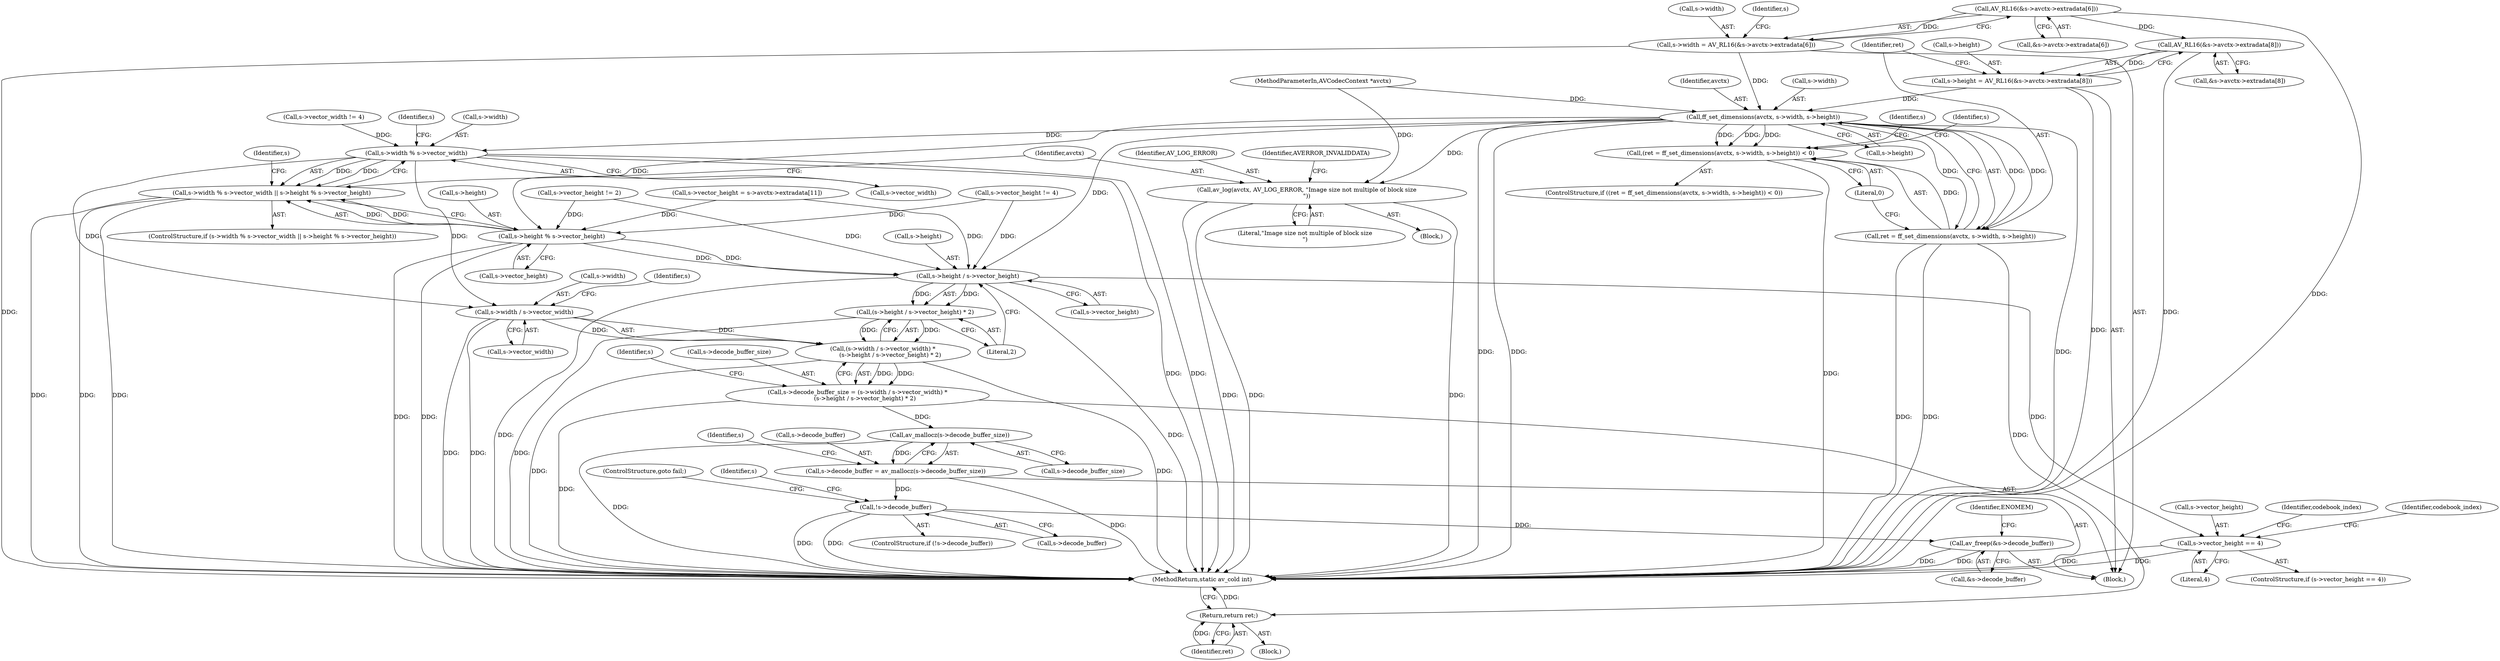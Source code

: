 digraph "0_FFmpeg_02f909dc24b1f05cfbba75077c7707b905e63cd2@array" {
"1000190" [label="(Call,AV_RL16(&s->avctx->extradata[6]))"];
"1000186" [label="(Call,s->width = AV_RL16(&s->avctx->extradata[6]))"];
"1000216" [label="(Call,ff_set_dimensions(avctx, s->width, s->height))"];
"1000213" [label="(Call,(ret = ff_set_dimensions(avctx, s->width, s->height)) < 0)"];
"1000214" [label="(Call,ret = ff_set_dimensions(avctx, s->width, s->height))"];
"1000235" [label="(Return,return ret;)"];
"1000297" [label="(Call,s->width % s->vector_width)"];
"1000296" [label="(Call,s->width % s->vector_width || s->height % s->vector_height)"];
"1000356" [label="(Call,s->width / s->vector_width)"];
"1000355" [label="(Call,(s->width / s->vector_width) *\n        (s->height / s->vector_height) * 2)"];
"1000351" [label="(Call,s->decode_buffer_size = (s->width / s->vector_width) *\n        (s->height / s->vector_height) * 2)"];
"1000376" [label="(Call,av_mallocz(s->decode_buffer_size))"];
"1000372" [label="(Call,s->decode_buffer = av_mallocz(s->decode_buffer_size))"];
"1000381" [label="(Call,!s->decode_buffer)"];
"1000475" [label="(Call,av_freep(&s->decode_buffer))"];
"1000304" [label="(Call,s->height % s->vector_height)"];
"1000364" [label="(Call,s->height / s->vector_height)"];
"1000363" [label="(Call,(s->height / s->vector_height) * 2)"];
"1000387" [label="(Call,s->vector_height == 4)"];
"1000312" [label="(Call,av_log(avctx, AV_LOG_ERROR, \"Image size not multiple of block size\n\"))"];
"1000203" [label="(Call,AV_RL16(&s->avctx->extradata[8]))"];
"1000199" [label="(Call,s->height = AV_RL16(&s->avctx->extradata[8]))"];
"1000224" [label="(Literal,0)"];
"1000204" [label="(Call,&s->avctx->extradata[8])"];
"1000190" [label="(Call,AV_RL16(&s->avctx->extradata[6]))"];
"1000385" [label="(ControlStructure,goto fail;)"];
"1000388" [label="(Call,s->vector_height)"];
"1000239" [label="(Identifier,s)"];
"1000366" [label="(Identifier,s)"];
"1000372" [label="(Call,s->decode_buffer = av_mallocz(s->decode_buffer_size))"];
"1000476" [label="(Call,&s->decode_buffer)"];
"1000218" [label="(Call,s->width)"];
"1000313" [label="(Identifier,avctx)"];
"1000186" [label="(Call,s->width = AV_RL16(&s->avctx->extradata[6]))"];
"1000389" [label="(Identifier,s)"];
"1000200" [label="(Call,s->height)"];
"1000368" [label="(Call,s->vector_height)"];
"1000203" [label="(Call,AV_RL16(&s->avctx->extradata[8]))"];
"1000295" [label="(ControlStructure,if (s->width % s->vector_width || s->height % s->vector_height))"];
"1000296" [label="(Call,s->width % s->vector_width || s->height % s->vector_height)"];
"1000383" [label="(Identifier,s)"];
"1000314" [label="(Identifier,AV_LOG_ERROR)"];
"1000380" [label="(ControlStructure,if (!s->decode_buffer))"];
"1000212" [label="(ControlStructure,if ((ret = ff_set_dimensions(avctx, s->width, s->height)) < 0))"];
"1000381" [label="(Call,!s->decode_buffer)"];
"1000387" [label="(Call,s->vector_height == 4)"];
"1000386" [label="(ControlStructure,if (s->vector_height == 4))"];
"1000191" [label="(Call,&s->avctx->extradata[6])"];
"1000357" [label="(Call,s->width)"];
"1000377" [label="(Call,s->decode_buffer_size)"];
"1000187" [label="(Call,s->width)"];
"1000315" [label="(Literal,\"Image size not multiple of block size\n\")"];
"1000217" [label="(Identifier,avctx)"];
"1000214" [label="(Call,ret = ff_set_dimensions(avctx, s->width, s->height))"];
"1000311" [label="(Block,)"];
"1000108" [label="(MethodParameterIn,AVCodecContext *avctx)"];
"1000475" [label="(Call,av_freep(&s->decode_buffer))"];
"1000364" [label="(Call,s->height / s->vector_height)"];
"1000248" [label="(Call,s->vector_height = s->avctx->extradata[11])"];
"1000201" [label="(Identifier,s)"];
"1000236" [label="(Identifier,ret)"];
"1000374" [label="(Identifier,s)"];
"1000363" [label="(Call,(s->height / s->vector_height) * 2)"];
"1000376" [label="(Call,av_mallocz(s->decode_buffer_size))"];
"1000213" [label="(Call,(ret = ff_set_dimensions(avctx, s->width, s->height)) < 0)"];
"1000301" [label="(Call,s->vector_width)"];
"1000382" [label="(Call,s->decode_buffer)"];
"1000351" [label="(Call,s->decode_buffer_size = (s->width / s->vector_width) *\n        (s->height / s->vector_height) * 2)"];
"1000356" [label="(Call,s->width / s->vector_width)"];
"1000235" [label="(Return,return ret;)"];
"1000221" [label="(Call,s->height)"];
"1000306" [label="(Identifier,s)"];
"1000352" [label="(Call,s->decode_buffer_size)"];
"1000373" [label="(Call,s->decode_buffer)"];
"1000483" [label="(MethodReturn,static av_cold int)"];
"1000215" [label="(Identifier,ret)"];
"1000282" [label="(Call,s->vector_height != 2)"];
"1000371" [label="(Literal,2)"];
"1000298" [label="(Call,s->width)"];
"1000482" [label="(Identifier,ENOMEM)"];
"1000228" [label="(Identifier,s)"];
"1000297" [label="(Call,s->width % s->vector_width)"];
"1000312" [label="(Call,av_log(avctx, AV_LOG_ERROR, \"Image size not multiple of block size\n\"))"];
"1000109" [label="(Block,)"];
"1000287" [label="(Call,s->vector_height != 4)"];
"1000304" [label="(Call,s->height % s->vector_height)"];
"1000365" [label="(Call,s->height)"];
"1000225" [label="(Block,)"];
"1000360" [label="(Call,s->vector_width)"];
"1000355" [label="(Call,(s->width / s->vector_width) *\n        (s->height / s->vector_height) * 2)"];
"1000216" [label="(Call,ff_set_dimensions(avctx, s->width, s->height))"];
"1000308" [label="(Call,s->vector_height)"];
"1000305" [label="(Call,s->height)"];
"1000394" [label="(Identifier,codebook_index)"];
"1000427" [label="(Identifier,codebook_index)"];
"1000317" [label="(Identifier,AVERROR_INVALIDDATA)"];
"1000199" [label="(Call,s->height = AV_RL16(&s->avctx->extradata[8]))"];
"1000276" [label="(Call,s->vector_width != 4)"];
"1000391" [label="(Literal,4)"];
"1000320" [label="(Identifier,s)"];
"1000190" -> "1000186"  [label="AST: "];
"1000190" -> "1000191"  [label="CFG: "];
"1000191" -> "1000190"  [label="AST: "];
"1000186" -> "1000190"  [label="CFG: "];
"1000190" -> "1000483"  [label="DDG: "];
"1000190" -> "1000186"  [label="DDG: "];
"1000190" -> "1000203"  [label="DDG: "];
"1000186" -> "1000109"  [label="AST: "];
"1000187" -> "1000186"  [label="AST: "];
"1000201" -> "1000186"  [label="CFG: "];
"1000186" -> "1000483"  [label="DDG: "];
"1000186" -> "1000216"  [label="DDG: "];
"1000216" -> "1000214"  [label="AST: "];
"1000216" -> "1000221"  [label="CFG: "];
"1000217" -> "1000216"  [label="AST: "];
"1000218" -> "1000216"  [label="AST: "];
"1000221" -> "1000216"  [label="AST: "];
"1000214" -> "1000216"  [label="CFG: "];
"1000216" -> "1000483"  [label="DDG: "];
"1000216" -> "1000483"  [label="DDG: "];
"1000216" -> "1000483"  [label="DDG: "];
"1000216" -> "1000213"  [label="DDG: "];
"1000216" -> "1000213"  [label="DDG: "];
"1000216" -> "1000213"  [label="DDG: "];
"1000216" -> "1000214"  [label="DDG: "];
"1000216" -> "1000214"  [label="DDG: "];
"1000216" -> "1000214"  [label="DDG: "];
"1000108" -> "1000216"  [label="DDG: "];
"1000199" -> "1000216"  [label="DDG: "];
"1000216" -> "1000297"  [label="DDG: "];
"1000216" -> "1000304"  [label="DDG: "];
"1000216" -> "1000312"  [label="DDG: "];
"1000216" -> "1000364"  [label="DDG: "];
"1000213" -> "1000212"  [label="AST: "];
"1000213" -> "1000224"  [label="CFG: "];
"1000214" -> "1000213"  [label="AST: "];
"1000224" -> "1000213"  [label="AST: "];
"1000228" -> "1000213"  [label="CFG: "];
"1000239" -> "1000213"  [label="CFG: "];
"1000213" -> "1000483"  [label="DDG: "];
"1000214" -> "1000213"  [label="DDG: "];
"1000215" -> "1000214"  [label="AST: "];
"1000224" -> "1000214"  [label="CFG: "];
"1000214" -> "1000483"  [label="DDG: "];
"1000214" -> "1000483"  [label="DDG: "];
"1000214" -> "1000235"  [label="DDG: "];
"1000235" -> "1000225"  [label="AST: "];
"1000235" -> "1000236"  [label="CFG: "];
"1000236" -> "1000235"  [label="AST: "];
"1000483" -> "1000235"  [label="CFG: "];
"1000235" -> "1000483"  [label="DDG: "];
"1000236" -> "1000235"  [label="DDG: "];
"1000297" -> "1000296"  [label="AST: "];
"1000297" -> "1000301"  [label="CFG: "];
"1000298" -> "1000297"  [label="AST: "];
"1000301" -> "1000297"  [label="AST: "];
"1000306" -> "1000297"  [label="CFG: "];
"1000296" -> "1000297"  [label="CFG: "];
"1000297" -> "1000483"  [label="DDG: "];
"1000297" -> "1000483"  [label="DDG: "];
"1000297" -> "1000296"  [label="DDG: "];
"1000297" -> "1000296"  [label="DDG: "];
"1000276" -> "1000297"  [label="DDG: "];
"1000297" -> "1000356"  [label="DDG: "];
"1000297" -> "1000356"  [label="DDG: "];
"1000296" -> "1000295"  [label="AST: "];
"1000296" -> "1000304"  [label="CFG: "];
"1000304" -> "1000296"  [label="AST: "];
"1000313" -> "1000296"  [label="CFG: "];
"1000320" -> "1000296"  [label="CFG: "];
"1000296" -> "1000483"  [label="DDG: "];
"1000296" -> "1000483"  [label="DDG: "];
"1000296" -> "1000483"  [label="DDG: "];
"1000304" -> "1000296"  [label="DDG: "];
"1000304" -> "1000296"  [label="DDG: "];
"1000356" -> "1000355"  [label="AST: "];
"1000356" -> "1000360"  [label="CFG: "];
"1000357" -> "1000356"  [label="AST: "];
"1000360" -> "1000356"  [label="AST: "];
"1000366" -> "1000356"  [label="CFG: "];
"1000356" -> "1000483"  [label="DDG: "];
"1000356" -> "1000483"  [label="DDG: "];
"1000356" -> "1000355"  [label="DDG: "];
"1000356" -> "1000355"  [label="DDG: "];
"1000355" -> "1000351"  [label="AST: "];
"1000355" -> "1000363"  [label="CFG: "];
"1000363" -> "1000355"  [label="AST: "];
"1000351" -> "1000355"  [label="CFG: "];
"1000355" -> "1000483"  [label="DDG: "];
"1000355" -> "1000483"  [label="DDG: "];
"1000355" -> "1000351"  [label="DDG: "];
"1000355" -> "1000351"  [label="DDG: "];
"1000363" -> "1000355"  [label="DDG: "];
"1000363" -> "1000355"  [label="DDG: "];
"1000351" -> "1000109"  [label="AST: "];
"1000352" -> "1000351"  [label="AST: "];
"1000374" -> "1000351"  [label="CFG: "];
"1000351" -> "1000483"  [label="DDG: "];
"1000351" -> "1000376"  [label="DDG: "];
"1000376" -> "1000372"  [label="AST: "];
"1000376" -> "1000377"  [label="CFG: "];
"1000377" -> "1000376"  [label="AST: "];
"1000372" -> "1000376"  [label="CFG: "];
"1000376" -> "1000483"  [label="DDG: "];
"1000376" -> "1000372"  [label="DDG: "];
"1000372" -> "1000109"  [label="AST: "];
"1000373" -> "1000372"  [label="AST: "];
"1000383" -> "1000372"  [label="CFG: "];
"1000372" -> "1000483"  [label="DDG: "];
"1000372" -> "1000381"  [label="DDG: "];
"1000381" -> "1000380"  [label="AST: "];
"1000381" -> "1000382"  [label="CFG: "];
"1000382" -> "1000381"  [label="AST: "];
"1000385" -> "1000381"  [label="CFG: "];
"1000389" -> "1000381"  [label="CFG: "];
"1000381" -> "1000483"  [label="DDG: "];
"1000381" -> "1000483"  [label="DDG: "];
"1000381" -> "1000475"  [label="DDG: "];
"1000475" -> "1000109"  [label="AST: "];
"1000475" -> "1000476"  [label="CFG: "];
"1000476" -> "1000475"  [label="AST: "];
"1000482" -> "1000475"  [label="CFG: "];
"1000475" -> "1000483"  [label="DDG: "];
"1000475" -> "1000483"  [label="DDG: "];
"1000304" -> "1000308"  [label="CFG: "];
"1000305" -> "1000304"  [label="AST: "];
"1000308" -> "1000304"  [label="AST: "];
"1000304" -> "1000483"  [label="DDG: "];
"1000304" -> "1000483"  [label="DDG: "];
"1000287" -> "1000304"  [label="DDG: "];
"1000282" -> "1000304"  [label="DDG: "];
"1000248" -> "1000304"  [label="DDG: "];
"1000304" -> "1000364"  [label="DDG: "];
"1000304" -> "1000364"  [label="DDG: "];
"1000364" -> "1000363"  [label="AST: "];
"1000364" -> "1000368"  [label="CFG: "];
"1000365" -> "1000364"  [label="AST: "];
"1000368" -> "1000364"  [label="AST: "];
"1000371" -> "1000364"  [label="CFG: "];
"1000364" -> "1000483"  [label="DDG: "];
"1000364" -> "1000483"  [label="DDG: "];
"1000364" -> "1000363"  [label="DDG: "];
"1000364" -> "1000363"  [label="DDG: "];
"1000287" -> "1000364"  [label="DDG: "];
"1000248" -> "1000364"  [label="DDG: "];
"1000282" -> "1000364"  [label="DDG: "];
"1000364" -> "1000387"  [label="DDG: "];
"1000363" -> "1000371"  [label="CFG: "];
"1000371" -> "1000363"  [label="AST: "];
"1000363" -> "1000483"  [label="DDG: "];
"1000387" -> "1000386"  [label="AST: "];
"1000387" -> "1000391"  [label="CFG: "];
"1000388" -> "1000387"  [label="AST: "];
"1000391" -> "1000387"  [label="AST: "];
"1000394" -> "1000387"  [label="CFG: "];
"1000427" -> "1000387"  [label="CFG: "];
"1000387" -> "1000483"  [label="DDG: "];
"1000387" -> "1000483"  [label="DDG: "];
"1000312" -> "1000311"  [label="AST: "];
"1000312" -> "1000315"  [label="CFG: "];
"1000313" -> "1000312"  [label="AST: "];
"1000314" -> "1000312"  [label="AST: "];
"1000315" -> "1000312"  [label="AST: "];
"1000317" -> "1000312"  [label="CFG: "];
"1000312" -> "1000483"  [label="DDG: "];
"1000312" -> "1000483"  [label="DDG: "];
"1000312" -> "1000483"  [label="DDG: "];
"1000108" -> "1000312"  [label="DDG: "];
"1000203" -> "1000199"  [label="AST: "];
"1000203" -> "1000204"  [label="CFG: "];
"1000204" -> "1000203"  [label="AST: "];
"1000199" -> "1000203"  [label="CFG: "];
"1000203" -> "1000483"  [label="DDG: "];
"1000203" -> "1000199"  [label="DDG: "];
"1000199" -> "1000109"  [label="AST: "];
"1000200" -> "1000199"  [label="AST: "];
"1000215" -> "1000199"  [label="CFG: "];
"1000199" -> "1000483"  [label="DDG: "];
}

